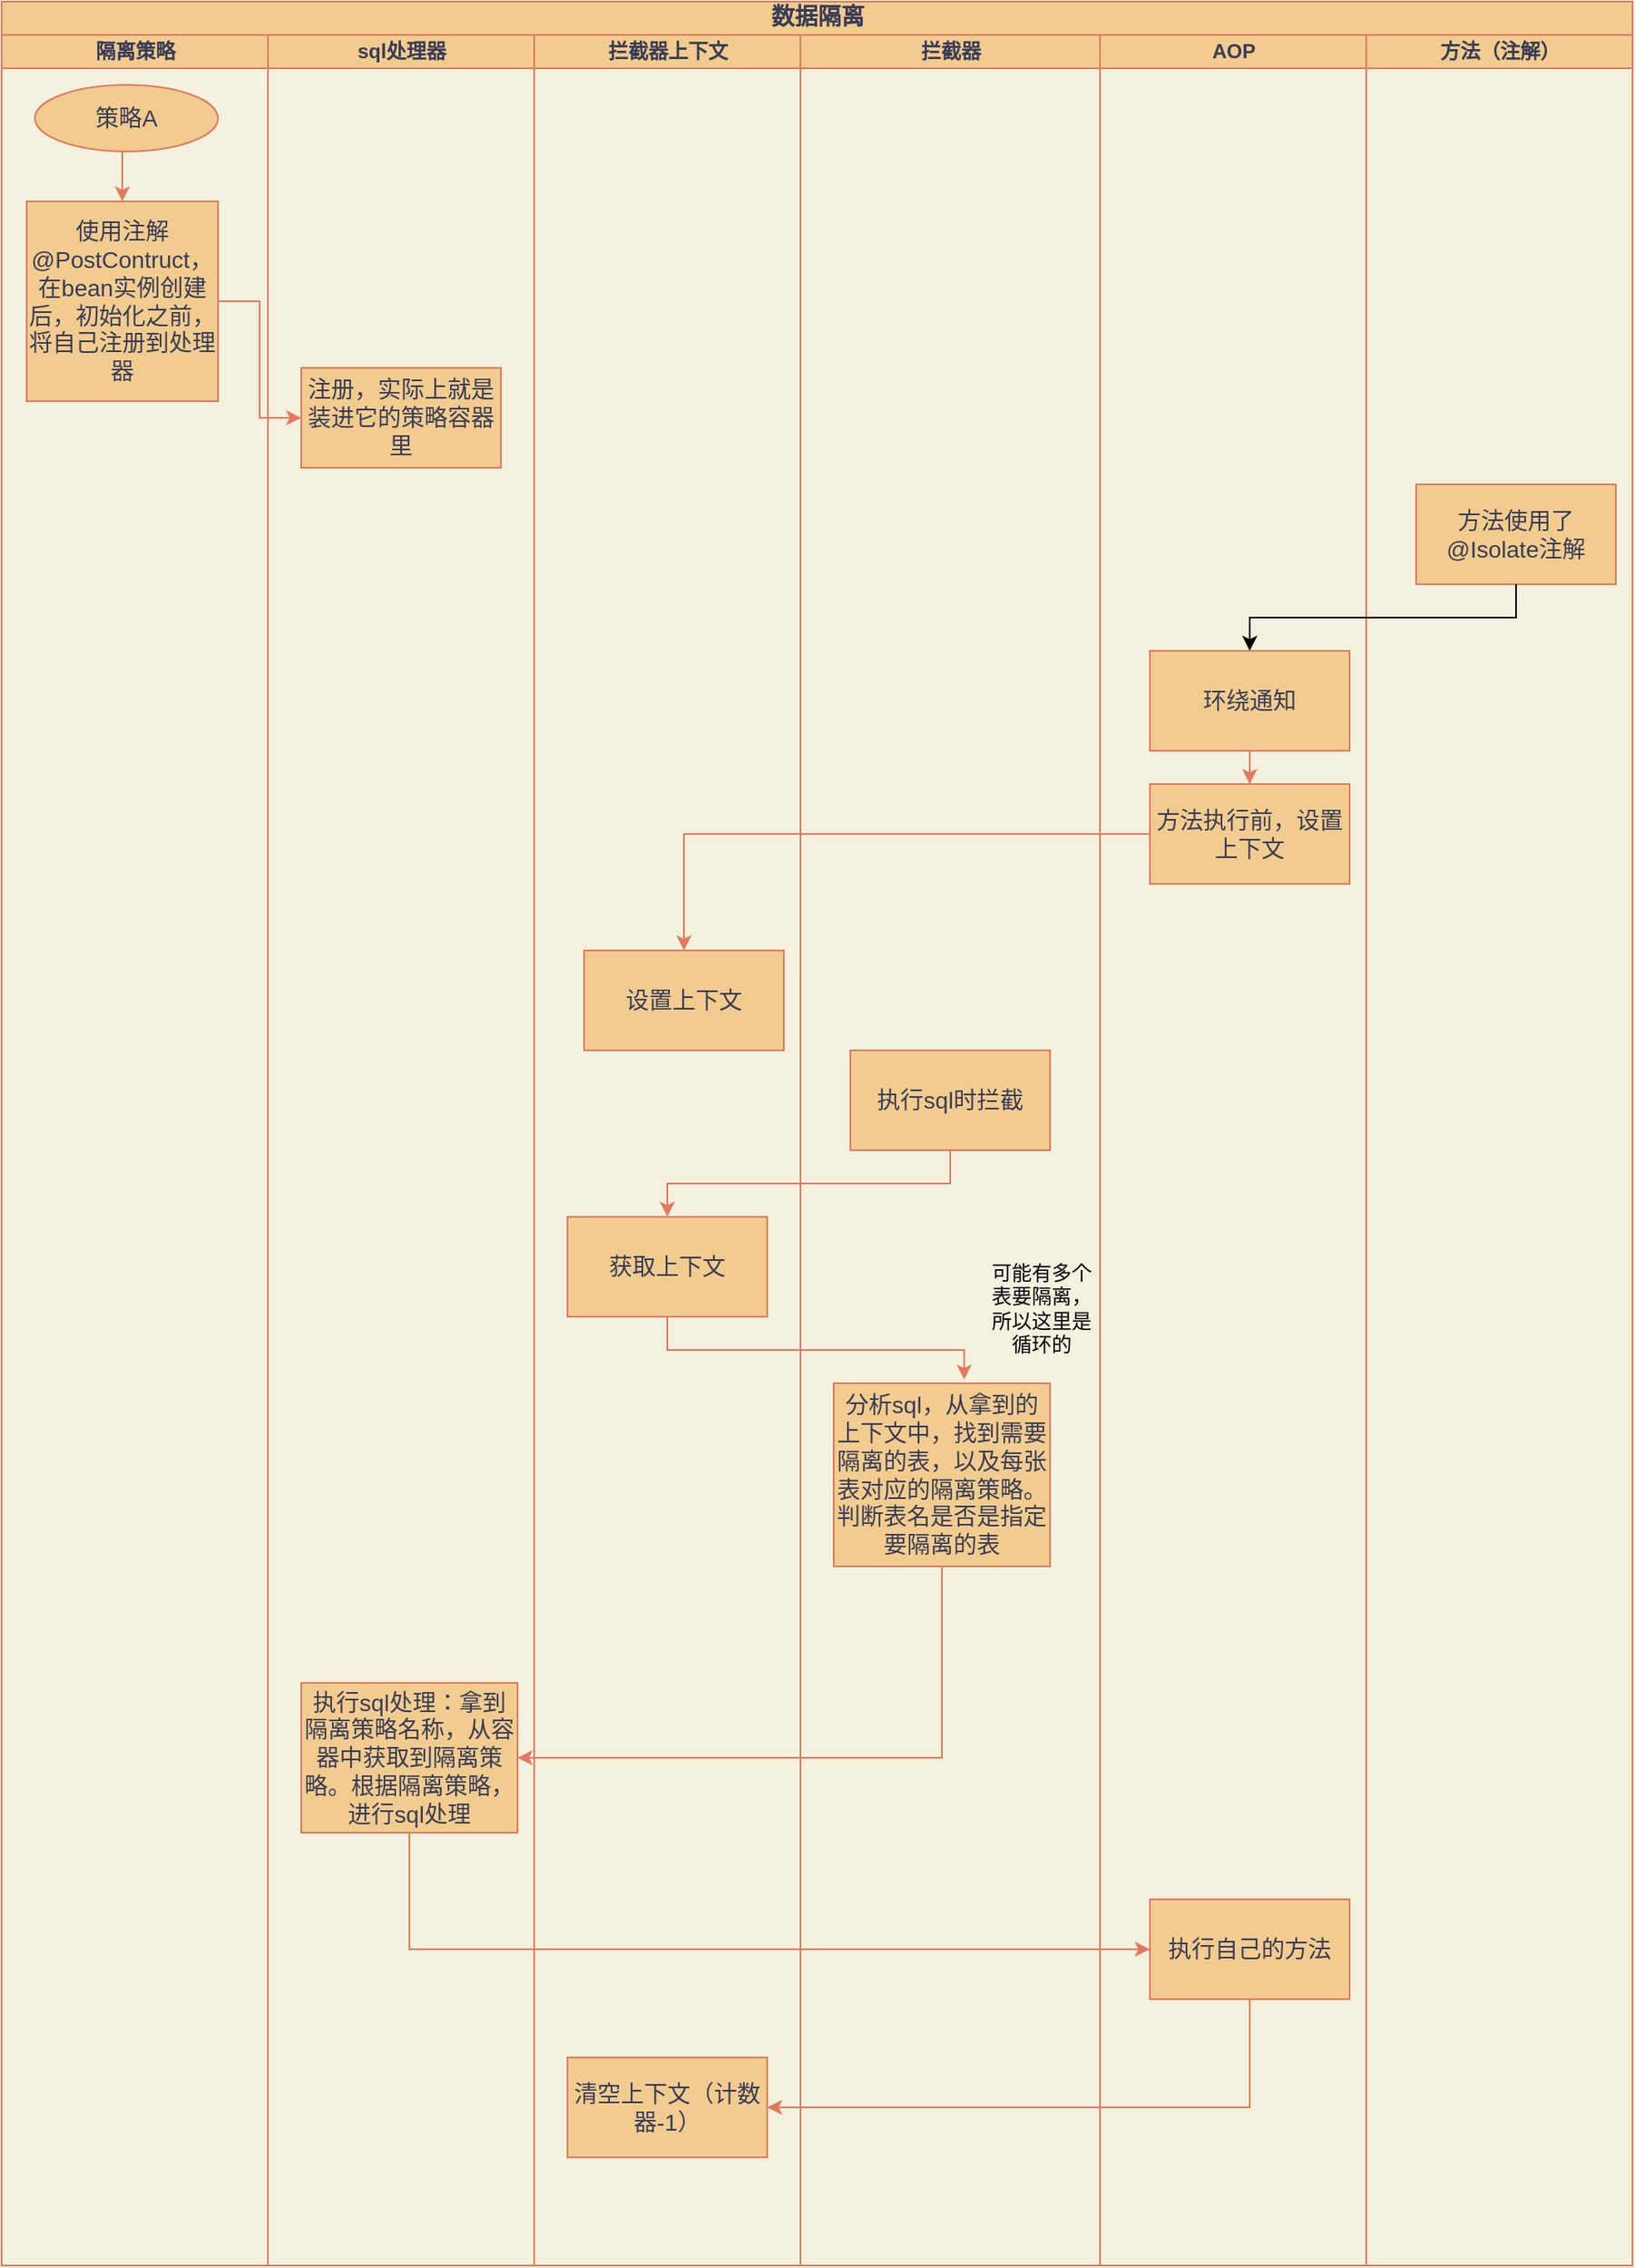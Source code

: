 <mxfile version="17.2.4" type="github">
  <diagram name="Page-1" id="74e2e168-ea6b-b213-b513-2b3c1d86103e">
    <mxGraphModel dx="1038" dy="588" grid="1" gridSize="10" guides="1" tooltips="1" connect="1" arrows="1" fold="1" page="1" pageScale="1" pageWidth="1100" pageHeight="850" background="#F4F1DE" math="0" shadow="0">
      <root>
        <mxCell id="0" />
        <mxCell id="1" parent="0" />
        <mxCell id="77e6c97f196da883-1" value="&lt;font style=&quot;font-size: 14px&quot;&gt;数据隔离&lt;/font&gt;" style="swimlane;html=1;childLayout=stackLayout;startSize=20;rounded=0;shadow=0;labelBackgroundColor=none;strokeWidth=1;fontFamily=Verdana;fontSize=8;align=center;fillColor=#F2CC8F;strokeColor=#E07A5F;fontColor=#393C56;" parent="1" vertex="1">
          <mxGeometry x="70" y="40" width="980" height="1360" as="geometry" />
        </mxCell>
        <mxCell id="77e6c97f196da883-2" value="隔离策略" style="swimlane;html=1;startSize=20;fillColor=#F2CC8F;strokeColor=#E07A5F;fontColor=#393C56;" parent="77e6c97f196da883-1" vertex="1">
          <mxGeometry y="20" width="160" height="1340" as="geometry" />
        </mxCell>
        <mxCell id="JoLwjRt_tMM7KPRL7KoM-6" style="edgeStyle=orthogonalEdgeStyle;rounded=0;orthogonalLoop=1;jettySize=auto;html=1;exitX=0.5;exitY=1;exitDx=0;exitDy=0;entryX=0.5;entryY=0;entryDx=0;entryDy=0;fontSize=14;labelBackgroundColor=#F4F1DE;strokeColor=#E07A5F;fontColor=#393C56;" parent="77e6c97f196da883-2" source="JoLwjRt_tMM7KPRL7KoM-4" target="JoLwjRt_tMM7KPRL7KoM-5" edge="1">
          <mxGeometry relative="1" as="geometry" />
        </mxCell>
        <mxCell id="JoLwjRt_tMM7KPRL7KoM-4" value="策略A" style="ellipse;whiteSpace=wrap;html=1;fontSize=14;fillColor=#F2CC8F;strokeColor=#E07A5F;fontColor=#393C56;" parent="77e6c97f196da883-2" vertex="1">
          <mxGeometry x="20" y="30" width="110" height="40" as="geometry" />
        </mxCell>
        <mxCell id="JoLwjRt_tMM7KPRL7KoM-5" value="使用注解@PostContruct，在bean实例创建后，初始化之前，将自己注册到处理器&lt;br&gt;" style="rounded=0;whiteSpace=wrap;html=1;fontSize=14;fillColor=#F2CC8F;strokeColor=#E07A5F;fontColor=#393C56;" parent="77e6c97f196da883-2" vertex="1">
          <mxGeometry x="15" y="100" width="115" height="120" as="geometry" />
        </mxCell>
        <mxCell id="77e6c97f196da883-3" value="sql处理器" style="swimlane;html=1;startSize=20;fillColor=#F2CC8F;strokeColor=#E07A5F;fontColor=#393C56;" parent="77e6c97f196da883-1" vertex="1">
          <mxGeometry x="160" y="20" width="160" height="1340" as="geometry" />
        </mxCell>
        <mxCell id="JoLwjRt_tMM7KPRL7KoM-8" value="注册，实际上就是装进它的策略容器里" style="rounded=0;whiteSpace=wrap;html=1;fontSize=14;fillColor=#F2CC8F;strokeColor=#E07A5F;fontColor=#393C56;" parent="77e6c97f196da883-3" vertex="1">
          <mxGeometry x="20" y="200" width="120" height="60" as="geometry" />
        </mxCell>
        <mxCell id="JoLwjRt_tMM7KPRL7KoM-26" value="执行sql处理：拿到隔离策略名称，从容器中获取到隔离策略。根据隔离策略，进行sql处理" style="rounded=0;whiteSpace=wrap;html=1;fontSize=14;fillColor=#F2CC8F;strokeColor=#E07A5F;fontColor=#393C56;" parent="77e6c97f196da883-3" vertex="1">
          <mxGeometry x="20" y="990" width="130" height="90" as="geometry" />
        </mxCell>
        <mxCell id="77e6c97f196da883-4" value="拦截器上下文" style="swimlane;html=1;startSize=20;fillColor=#F2CC8F;strokeColor=#E07A5F;fontColor=#393C56;" parent="77e6c97f196da883-1" vertex="1">
          <mxGeometry x="320" y="20" width="160" height="1340" as="geometry" />
        </mxCell>
        <mxCell id="JoLwjRt_tMM7KPRL7KoM-14" value="设置上下文" style="rounded=0;whiteSpace=wrap;html=1;fontSize=14;fillColor=#F2CC8F;strokeColor=#E07A5F;fontColor=#393C56;" parent="77e6c97f196da883-4" vertex="1">
          <mxGeometry x="30" y="550" width="120" height="60" as="geometry" />
        </mxCell>
        <mxCell id="JoLwjRt_tMM7KPRL7KoM-20" value="获取上下文" style="rounded=0;whiteSpace=wrap;html=1;fontSize=14;fillColor=#F2CC8F;strokeColor=#E07A5F;fontColor=#393C56;" parent="77e6c97f196da883-4" vertex="1">
          <mxGeometry x="20" y="710" width="120" height="60" as="geometry" />
        </mxCell>
        <mxCell id="EBMJJH-lOZ4XvDVImVUS-4" value="清空上下文（计数器-1）" style="rounded=0;whiteSpace=wrap;html=1;fillColor=#F2CC8F;strokeColor=#E07A5F;fontSize=14;fontColor=#393C56;" vertex="1" parent="77e6c97f196da883-4">
          <mxGeometry x="20" y="1215" width="120" height="60" as="geometry" />
        </mxCell>
        <mxCell id="77e6c97f196da883-5" value="拦截器" style="swimlane;html=1;startSize=20;fillColor=#F2CC8F;strokeColor=#E07A5F;fontColor=#393C56;" parent="77e6c97f196da883-1" vertex="1">
          <mxGeometry x="480" y="20" width="180" height="1340" as="geometry" />
        </mxCell>
        <mxCell id="JoLwjRt_tMM7KPRL7KoM-19" value="执行sql时拦截" style="rounded=0;whiteSpace=wrap;html=1;fontSize=14;fillColor=#F2CC8F;strokeColor=#E07A5F;fontColor=#393C56;" parent="77e6c97f196da883-5" vertex="1">
          <mxGeometry x="30" y="610" width="120" height="60" as="geometry" />
        </mxCell>
        <mxCell id="JoLwjRt_tMM7KPRL7KoM-22" value="分析sql，从拿到的上下文中，找到需要隔离的表，以及每张表对应的隔离策略。判断表名是否是指定要隔离的表" style="rounded=0;whiteSpace=wrap;html=1;fontSize=14;fillColor=#F2CC8F;strokeColor=#E07A5F;fontColor=#393C56;" parent="77e6c97f196da883-5" vertex="1">
          <mxGeometry x="20" y="810" width="130" height="110" as="geometry" />
        </mxCell>
        <mxCell id="EBMJJH-lOZ4XvDVImVUS-6" value="可能有多个表要隔离，所以这里是循环的" style="text;html=1;strokeColor=none;fillColor=none;align=center;verticalAlign=middle;whiteSpace=wrap;rounded=0;" vertex="1" parent="77e6c97f196da883-5">
          <mxGeometry x="110" y="750" width="70" height="30" as="geometry" />
        </mxCell>
        <mxCell id="77e6c97f196da883-7" value="AOP" style="swimlane;html=1;startSize=20;fillColor=#F2CC8F;strokeColor=#E07A5F;fontColor=#393C56;" parent="77e6c97f196da883-1" vertex="1">
          <mxGeometry x="660" y="20" width="160" height="1340" as="geometry" />
        </mxCell>
        <mxCell id="JoLwjRt_tMM7KPRL7KoM-18" value="" style="edgeStyle=orthogonalEdgeStyle;rounded=0;orthogonalLoop=1;jettySize=auto;html=1;fontSize=14;labelBackgroundColor=#F4F1DE;strokeColor=#E07A5F;fontColor=#393C56;" parent="77e6c97f196da883-7" source="JoLwjRt_tMM7KPRL7KoM-12" target="JoLwjRt_tMM7KPRL7KoM-16" edge="1">
          <mxGeometry relative="1" as="geometry" />
        </mxCell>
        <mxCell id="JoLwjRt_tMM7KPRL7KoM-12" value="环绕通知" style="rounded=0;whiteSpace=wrap;html=1;fontSize=14;fillColor=#F2CC8F;strokeColor=#E07A5F;fontColor=#393C56;" parent="77e6c97f196da883-7" vertex="1">
          <mxGeometry x="30" y="370" width="120" height="60" as="geometry" />
        </mxCell>
        <mxCell id="JoLwjRt_tMM7KPRL7KoM-16" value="方法执行前，设置上下文" style="rounded=0;whiteSpace=wrap;html=1;fontSize=14;fillColor=#F2CC8F;strokeColor=#E07A5F;fontColor=#393C56;" parent="77e6c97f196da883-7" vertex="1">
          <mxGeometry x="30" y="450" width="120" height="60" as="geometry" />
        </mxCell>
        <mxCell id="EBMJJH-lOZ4XvDVImVUS-2" value="执行自己的方法" style="rounded=0;whiteSpace=wrap;html=1;fillColor=#F2CC8F;strokeColor=#E07A5F;fontSize=14;fontColor=#393C56;" vertex="1" parent="77e6c97f196da883-7">
          <mxGeometry x="30" y="1120" width="120" height="60" as="geometry" />
        </mxCell>
        <mxCell id="77e6c97f196da883-6" value="方法（注解）" style="swimlane;html=1;startSize=20;fillColor=#F2CC8F;strokeColor=#E07A5F;fontColor=#393C56;" parent="77e6c97f196da883-1" vertex="1">
          <mxGeometry x="820" y="20" width="160" height="1340" as="geometry" />
        </mxCell>
        <mxCell id="JoLwjRt_tMM7KPRL7KoM-11" value="方法使用了@Isolate注解" style="rounded=0;whiteSpace=wrap;html=1;fontSize=14;fillColor=#F2CC8F;strokeColor=#E07A5F;fontColor=#393C56;" parent="77e6c97f196da883-6" vertex="1">
          <mxGeometry x="30" y="270" width="120" height="60" as="geometry" />
        </mxCell>
        <mxCell id="JoLwjRt_tMM7KPRL7KoM-17" style="edgeStyle=orthogonalEdgeStyle;rounded=0;orthogonalLoop=1;jettySize=auto;html=1;exitX=0;exitY=0.5;exitDx=0;exitDy=0;fontSize=14;labelBackgroundColor=#F4F1DE;strokeColor=#E07A5F;fontColor=#393C56;" parent="77e6c97f196da883-1" source="JoLwjRt_tMM7KPRL7KoM-16" target="JoLwjRt_tMM7KPRL7KoM-14" edge="1">
          <mxGeometry relative="1" as="geometry" />
        </mxCell>
        <mxCell id="JoLwjRt_tMM7KPRL7KoM-21" style="edgeStyle=orthogonalEdgeStyle;rounded=0;orthogonalLoop=1;jettySize=auto;html=1;exitX=0.5;exitY=1;exitDx=0;exitDy=0;entryX=0.5;entryY=0;entryDx=0;entryDy=0;fontSize=14;labelBackgroundColor=#F4F1DE;strokeColor=#E07A5F;fontColor=#393C56;" parent="77e6c97f196da883-1" source="JoLwjRt_tMM7KPRL7KoM-19" target="JoLwjRt_tMM7KPRL7KoM-20" edge="1">
          <mxGeometry relative="1" as="geometry" />
        </mxCell>
        <mxCell id="JoLwjRt_tMM7KPRL7KoM-24" style="edgeStyle=orthogonalEdgeStyle;rounded=0;orthogonalLoop=1;jettySize=auto;html=1;exitX=1;exitY=0.5;exitDx=0;exitDy=0;entryX=0;entryY=0.5;entryDx=0;entryDy=0;fontSize=14;labelBackgroundColor=#F4F1DE;strokeColor=#E07A5F;fontColor=#393C56;" parent="77e6c97f196da883-1" source="JoLwjRt_tMM7KPRL7KoM-5" target="JoLwjRt_tMM7KPRL7KoM-8" edge="1">
          <mxGeometry relative="1" as="geometry" />
        </mxCell>
        <mxCell id="JoLwjRt_tMM7KPRL7KoM-25" style="edgeStyle=orthogonalEdgeStyle;rounded=0;orthogonalLoop=1;jettySize=auto;html=1;exitX=0.5;exitY=1;exitDx=0;exitDy=0;entryX=0.603;entryY=-0.02;entryDx=0;entryDy=0;entryPerimeter=0;fontSize=14;labelBackgroundColor=#F4F1DE;strokeColor=#E07A5F;fontColor=#393C56;" parent="77e6c97f196da883-1" source="JoLwjRt_tMM7KPRL7KoM-20" target="JoLwjRt_tMM7KPRL7KoM-22" edge="1">
          <mxGeometry relative="1" as="geometry" />
        </mxCell>
        <mxCell id="JoLwjRt_tMM7KPRL7KoM-27" style="edgeStyle=orthogonalEdgeStyle;rounded=0;orthogonalLoop=1;jettySize=auto;html=1;exitX=0.5;exitY=1;exitDx=0;exitDy=0;entryX=1;entryY=0.5;entryDx=0;entryDy=0;fontSize=14;labelBackgroundColor=#F4F1DE;strokeColor=#E07A5F;fontColor=#393C56;" parent="77e6c97f196da883-1" source="JoLwjRt_tMM7KPRL7KoM-22" target="JoLwjRt_tMM7KPRL7KoM-26" edge="1">
          <mxGeometry relative="1" as="geometry" />
        </mxCell>
        <mxCell id="EBMJJH-lOZ4XvDVImVUS-1" style="edgeStyle=orthogonalEdgeStyle;rounded=0;orthogonalLoop=1;jettySize=auto;html=1;exitX=0.5;exitY=1;exitDx=0;exitDy=0;entryX=0.5;entryY=0;entryDx=0;entryDy=0;" edge="1" parent="77e6c97f196da883-1" source="JoLwjRt_tMM7KPRL7KoM-11" target="JoLwjRt_tMM7KPRL7KoM-12">
          <mxGeometry relative="1" as="geometry" />
        </mxCell>
        <mxCell id="EBMJJH-lOZ4XvDVImVUS-3" style="edgeStyle=orthogonalEdgeStyle;rounded=0;orthogonalLoop=1;jettySize=auto;html=1;exitX=0.5;exitY=1;exitDx=0;exitDy=0;entryX=0;entryY=0.5;entryDx=0;entryDy=0;labelBackgroundColor=#F4F1DE;fontSize=14;strokeColor=#E07A5F;fontColor=#393C56;" edge="1" parent="77e6c97f196da883-1" source="JoLwjRt_tMM7KPRL7KoM-26" target="EBMJJH-lOZ4XvDVImVUS-2">
          <mxGeometry relative="1" as="geometry" />
        </mxCell>
        <mxCell id="EBMJJH-lOZ4XvDVImVUS-5" style="edgeStyle=orthogonalEdgeStyle;rounded=0;orthogonalLoop=1;jettySize=auto;html=1;exitX=0.5;exitY=1;exitDx=0;exitDy=0;entryX=1;entryY=0.5;entryDx=0;entryDy=0;labelBackgroundColor=#F4F1DE;fontSize=14;strokeColor=#E07A5F;fontColor=#393C56;" edge="1" parent="77e6c97f196da883-1" source="EBMJJH-lOZ4XvDVImVUS-2" target="EBMJJH-lOZ4XvDVImVUS-4">
          <mxGeometry relative="1" as="geometry" />
        </mxCell>
      </root>
    </mxGraphModel>
  </diagram>
</mxfile>
